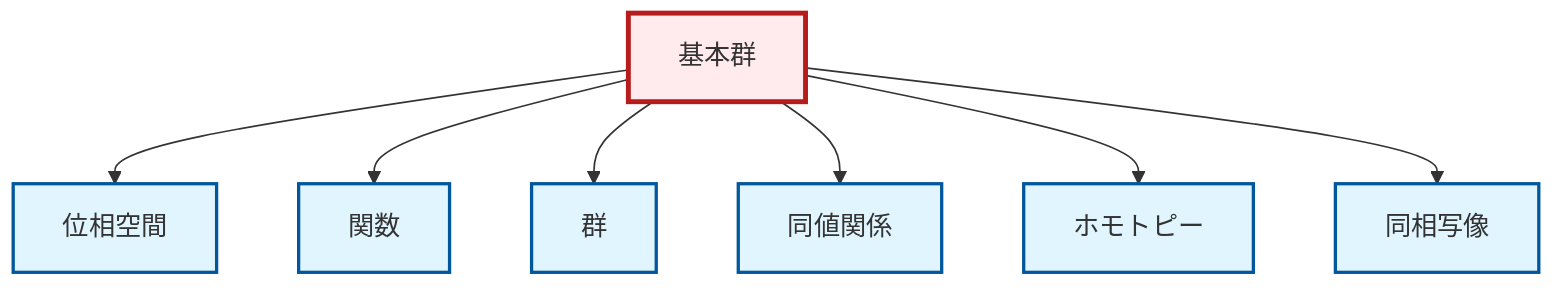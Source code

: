 graph TD
    classDef definition fill:#e1f5fe,stroke:#01579b,stroke-width:2px
    classDef theorem fill:#f3e5f5,stroke:#4a148c,stroke-width:2px
    classDef axiom fill:#fff3e0,stroke:#e65100,stroke-width:2px
    classDef example fill:#e8f5e9,stroke:#1b5e20,stroke-width:2px
    classDef current fill:#ffebee,stroke:#b71c1c,stroke-width:3px
    def-group["群"]:::definition
    def-fundamental-group["基本群"]:::definition
    def-homotopy["ホモトピー"]:::definition
    def-topological-space["位相空間"]:::definition
    def-equivalence-relation["同値関係"]:::definition
    def-function["関数"]:::definition
    def-homeomorphism["同相写像"]:::definition
    def-fundamental-group --> def-topological-space
    def-fundamental-group --> def-function
    def-fundamental-group --> def-group
    def-fundamental-group --> def-equivalence-relation
    def-fundamental-group --> def-homotopy
    def-fundamental-group --> def-homeomorphism
    class def-fundamental-group current